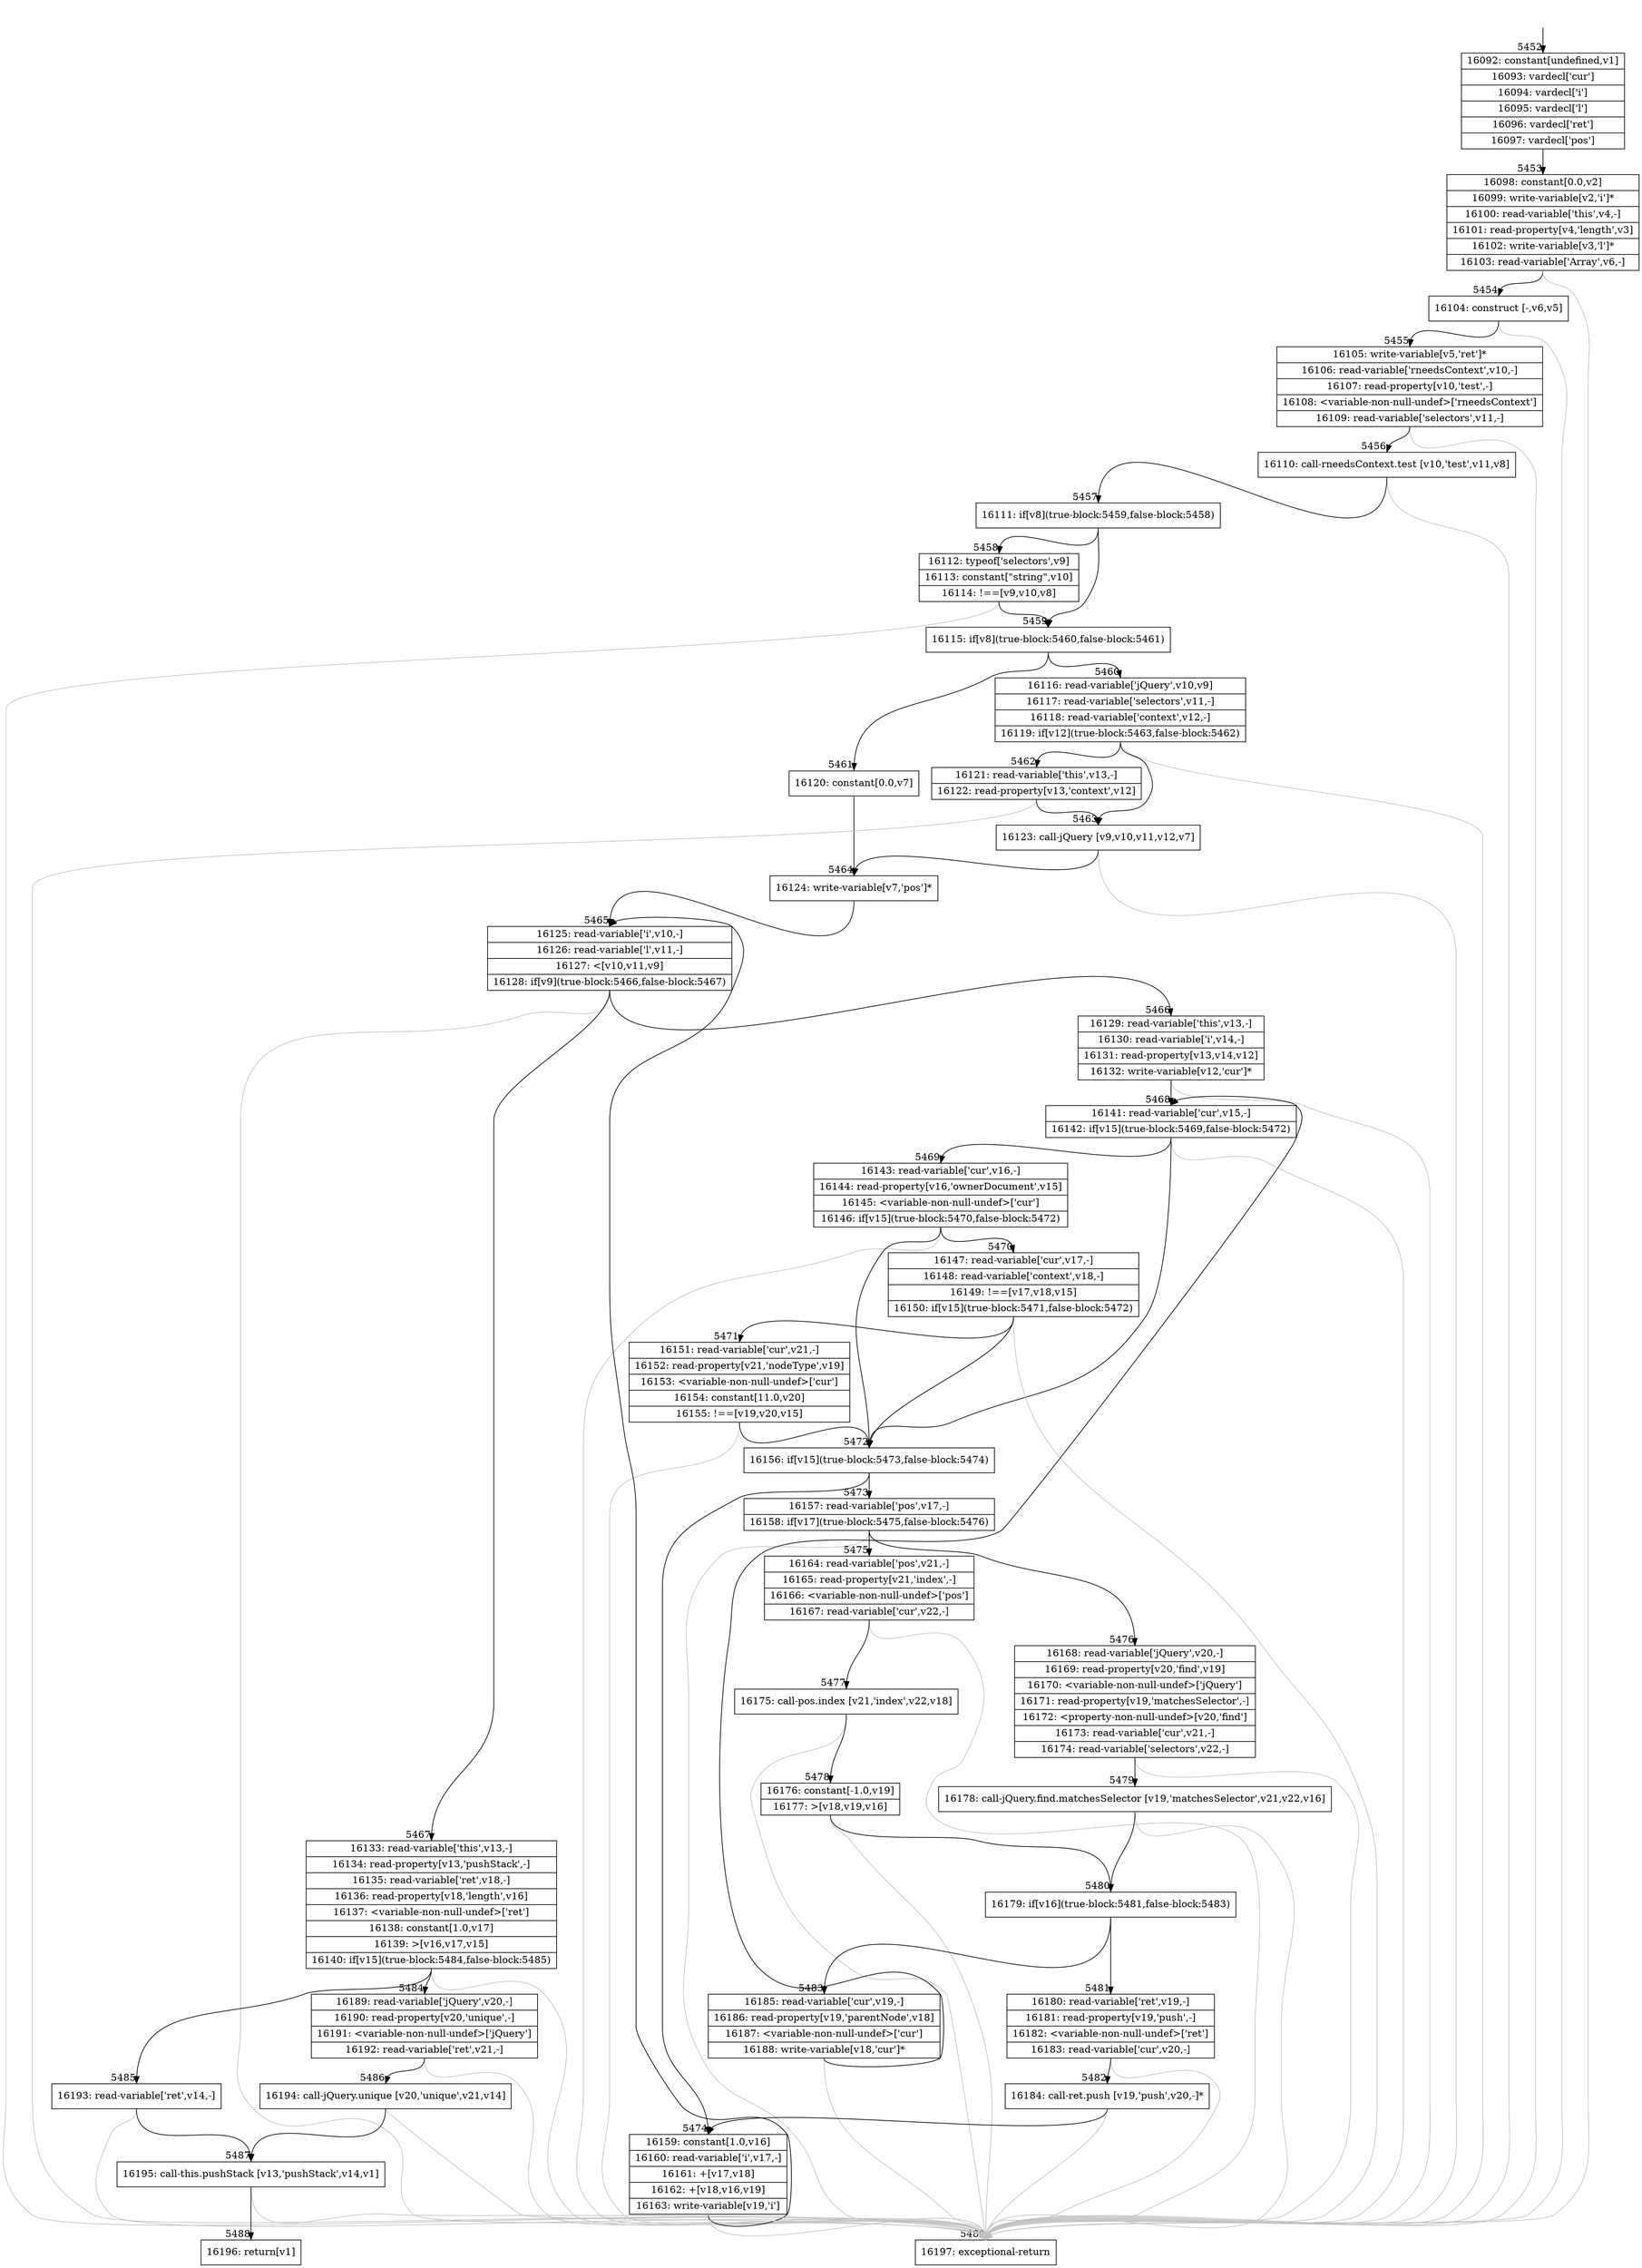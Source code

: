 digraph {
rankdir="TD"
BB_entry345[shape=none,label=""];
BB_entry345 -> BB5452 [tailport=s, headport=n, headlabel="    5452"]
BB5452 [shape=record label="{16092: constant[undefined,v1]|16093: vardecl['cur']|16094: vardecl['i']|16095: vardecl['l']|16096: vardecl['ret']|16097: vardecl['pos']}" ] 
BB5452 -> BB5453 [tailport=s, headport=n, headlabel="      5453"]
BB5453 [shape=record label="{16098: constant[0.0,v2]|16099: write-variable[v2,'i']*|16100: read-variable['this',v4,-]|16101: read-property[v4,'length',v3]|16102: write-variable[v3,'l']*|16103: read-variable['Array',v6,-]}" ] 
BB5453 -> BB5454 [tailport=s, headport=n, headlabel="      5454"]
BB5453 -> BB5489 [tailport=s, headport=n, color=gray, headlabel="      5489"]
BB5454 [shape=record label="{16104: construct [-,v6,v5]}" ] 
BB5454 -> BB5455 [tailport=s, headport=n, headlabel="      5455"]
BB5454 -> BB5489 [tailport=s, headport=n, color=gray]
BB5455 [shape=record label="{16105: write-variable[v5,'ret']*|16106: read-variable['rneedsContext',v10,-]|16107: read-property[v10,'test',-]|16108: \<variable-non-null-undef\>['rneedsContext']|16109: read-variable['selectors',v11,-]}" ] 
BB5455 -> BB5456 [tailport=s, headport=n, headlabel="      5456"]
BB5455 -> BB5489 [tailport=s, headport=n, color=gray]
BB5456 [shape=record label="{16110: call-rneedsContext.test [v10,'test',v11,v8]}" ] 
BB5456 -> BB5457 [tailport=s, headport=n, headlabel="      5457"]
BB5456 -> BB5489 [tailport=s, headport=n, color=gray]
BB5457 [shape=record label="{16111: if[v8](true-block:5459,false-block:5458)}" ] 
BB5457 -> BB5459 [tailport=s, headport=n, headlabel="      5459"]
BB5457 -> BB5458 [tailport=s, headport=n, headlabel="      5458"]
BB5458 [shape=record label="{16112: typeof['selectors',v9]|16113: constant[\"string\",v10]|16114: !==[v9,v10,v8]}" ] 
BB5458 -> BB5459 [tailport=s, headport=n]
BB5458 -> BB5489 [tailport=s, headport=n, color=gray]
BB5459 [shape=record label="{16115: if[v8](true-block:5460,false-block:5461)}" ] 
BB5459 -> BB5460 [tailport=s, headport=n, headlabel="      5460"]
BB5459 -> BB5461 [tailport=s, headport=n, headlabel="      5461"]
BB5460 [shape=record label="{16116: read-variable['jQuery',v10,v9]|16117: read-variable['selectors',v11,-]|16118: read-variable['context',v12,-]|16119: if[v12](true-block:5463,false-block:5462)}" ] 
BB5460 -> BB5463 [tailport=s, headport=n, headlabel="      5463"]
BB5460 -> BB5462 [tailport=s, headport=n, headlabel="      5462"]
BB5460 -> BB5489 [tailport=s, headport=n, color=gray]
BB5461 [shape=record label="{16120: constant[0.0,v7]}" ] 
BB5461 -> BB5464 [tailport=s, headport=n, headlabel="      5464"]
BB5462 [shape=record label="{16121: read-variable['this',v13,-]|16122: read-property[v13,'context',v12]}" ] 
BB5462 -> BB5463 [tailport=s, headport=n]
BB5462 -> BB5489 [tailport=s, headport=n, color=gray]
BB5463 [shape=record label="{16123: call-jQuery [v9,v10,v11,v12,v7]}" ] 
BB5463 -> BB5464 [tailport=s, headport=n]
BB5463 -> BB5489 [tailport=s, headport=n, color=gray]
BB5464 [shape=record label="{16124: write-variable[v7,'pos']*}" ] 
BB5464 -> BB5465 [tailport=s, headport=n, headlabel="      5465"]
BB5465 [shape=record label="{16125: read-variable['i',v10,-]|16126: read-variable['l',v11,-]|16127: \<[v10,v11,v9]|16128: if[v9](true-block:5466,false-block:5467)}" ] 
BB5465 -> BB5466 [tailport=s, headport=n, headlabel="      5466"]
BB5465 -> BB5467 [tailport=s, headport=n, headlabel="      5467"]
BB5465 -> BB5489 [tailport=s, headport=n, color=gray]
BB5466 [shape=record label="{16129: read-variable['this',v13,-]|16130: read-variable['i',v14,-]|16131: read-property[v13,v14,v12]|16132: write-variable[v12,'cur']*}" ] 
BB5466 -> BB5468 [tailport=s, headport=n, headlabel="      5468"]
BB5466 -> BB5489 [tailport=s, headport=n, color=gray]
BB5467 [shape=record label="{16133: read-variable['this',v13,-]|16134: read-property[v13,'pushStack',-]|16135: read-variable['ret',v18,-]|16136: read-property[v18,'length',v16]|16137: \<variable-non-null-undef\>['ret']|16138: constant[1.0,v17]|16139: \>[v16,v17,v15]|16140: if[v15](true-block:5484,false-block:5485)}" ] 
BB5467 -> BB5484 [tailport=s, headport=n, headlabel="      5484"]
BB5467 -> BB5485 [tailport=s, headport=n, headlabel="      5485"]
BB5467 -> BB5489 [tailport=s, headport=n, color=gray]
BB5468 [shape=record label="{16141: read-variable['cur',v15,-]|16142: if[v15](true-block:5469,false-block:5472)}" ] 
BB5468 -> BB5472 [tailport=s, headport=n, headlabel="      5472"]
BB5468 -> BB5469 [tailport=s, headport=n, headlabel="      5469"]
BB5468 -> BB5489 [tailport=s, headport=n, color=gray]
BB5469 [shape=record label="{16143: read-variable['cur',v16,-]|16144: read-property[v16,'ownerDocument',v15]|16145: \<variable-non-null-undef\>['cur']|16146: if[v15](true-block:5470,false-block:5472)}" ] 
BB5469 -> BB5472 [tailport=s, headport=n]
BB5469 -> BB5470 [tailport=s, headport=n, headlabel="      5470"]
BB5469 -> BB5489 [tailport=s, headport=n, color=gray]
BB5470 [shape=record label="{16147: read-variable['cur',v17,-]|16148: read-variable['context',v18,-]|16149: !==[v17,v18,v15]|16150: if[v15](true-block:5471,false-block:5472)}" ] 
BB5470 -> BB5472 [tailport=s, headport=n]
BB5470 -> BB5471 [tailport=s, headport=n, headlabel="      5471"]
BB5470 -> BB5489 [tailport=s, headport=n, color=gray]
BB5471 [shape=record label="{16151: read-variable['cur',v21,-]|16152: read-property[v21,'nodeType',v19]|16153: \<variable-non-null-undef\>['cur']|16154: constant[11.0,v20]|16155: !==[v19,v20,v15]}" ] 
BB5471 -> BB5472 [tailport=s, headport=n]
BB5471 -> BB5489 [tailport=s, headport=n, color=gray]
BB5472 [shape=record label="{16156: if[v15](true-block:5473,false-block:5474)}" ] 
BB5472 -> BB5473 [tailport=s, headport=n, headlabel="      5473"]
BB5472 -> BB5474 [tailport=s, headport=n, headlabel="      5474"]
BB5473 [shape=record label="{16157: read-variable['pos',v17,-]|16158: if[v17](true-block:5475,false-block:5476)}" ] 
BB5473 -> BB5475 [tailport=s, headport=n, headlabel="      5475"]
BB5473 -> BB5476 [tailport=s, headport=n, headlabel="      5476"]
BB5473 -> BB5489 [tailport=s, headport=n, color=gray]
BB5474 [shape=record label="{16159: constant[1.0,v16]|16160: read-variable['i',v17,-]|16161: +[v17,v18]|16162: +[v18,v16,v19]|16163: write-variable[v19,'i']}" ] 
BB5474 -> BB5465 [tailport=s, headport=n]
BB5474 -> BB5489 [tailport=s, headport=n, color=gray]
BB5475 [shape=record label="{16164: read-variable['pos',v21,-]|16165: read-property[v21,'index',-]|16166: \<variable-non-null-undef\>['pos']|16167: read-variable['cur',v22,-]}" ] 
BB5475 -> BB5477 [tailport=s, headport=n, headlabel="      5477"]
BB5475 -> BB5489 [tailport=s, headport=n, color=gray]
BB5476 [shape=record label="{16168: read-variable['jQuery',v20,-]|16169: read-property[v20,'find',v19]|16170: \<variable-non-null-undef\>['jQuery']|16171: read-property[v19,'matchesSelector',-]|16172: \<property-non-null-undef\>[v20,'find']|16173: read-variable['cur',v21,-]|16174: read-variable['selectors',v22,-]}" ] 
BB5476 -> BB5479 [tailport=s, headport=n, headlabel="      5479"]
BB5476 -> BB5489 [tailport=s, headport=n, color=gray]
BB5477 [shape=record label="{16175: call-pos.index [v21,'index',v22,v18]}" ] 
BB5477 -> BB5478 [tailport=s, headport=n, headlabel="      5478"]
BB5477 -> BB5489 [tailport=s, headport=n, color=gray]
BB5478 [shape=record label="{16176: constant[-1.0,v19]|16177: \>[v18,v19,v16]}" ] 
BB5478 -> BB5480 [tailport=s, headport=n, headlabel="      5480"]
BB5478 -> BB5489 [tailport=s, headport=n, color=gray]
BB5479 [shape=record label="{16178: call-jQuery.find.matchesSelector [v19,'matchesSelector',v21,v22,v16]}" ] 
BB5479 -> BB5480 [tailport=s, headport=n]
BB5479 -> BB5489 [tailport=s, headport=n, color=gray]
BB5480 [shape=record label="{16179: if[v16](true-block:5481,false-block:5483)}" ] 
BB5480 -> BB5481 [tailport=s, headport=n, headlabel="      5481"]
BB5480 -> BB5483 [tailport=s, headport=n, headlabel="      5483"]
BB5481 [shape=record label="{16180: read-variable['ret',v19,-]|16181: read-property[v19,'push',-]|16182: \<variable-non-null-undef\>['ret']|16183: read-variable['cur',v20,-]}" ] 
BB5481 -> BB5482 [tailport=s, headport=n, headlabel="      5482"]
BB5481 -> BB5489 [tailport=s, headport=n, color=gray]
BB5482 [shape=record label="{16184: call-ret.push [v19,'push',v20,-]*}" ] 
BB5482 -> BB5474 [tailport=s, headport=n]
BB5482 -> BB5489 [tailport=s, headport=n, color=gray]
BB5483 [shape=record label="{16185: read-variable['cur',v19,-]|16186: read-property[v19,'parentNode',v18]|16187: \<variable-non-null-undef\>['cur']|16188: write-variable[v18,'cur']*}" ] 
BB5483 -> BB5468 [tailport=s, headport=n]
BB5483 -> BB5489 [tailport=s, headport=n, color=gray]
BB5484 [shape=record label="{16189: read-variable['jQuery',v20,-]|16190: read-property[v20,'unique',-]|16191: \<variable-non-null-undef\>['jQuery']|16192: read-variable['ret',v21,-]}" ] 
BB5484 -> BB5486 [tailport=s, headport=n, headlabel="      5486"]
BB5484 -> BB5489 [tailport=s, headport=n, color=gray]
BB5485 [shape=record label="{16193: read-variable['ret',v14,-]}" ] 
BB5485 -> BB5487 [tailport=s, headport=n, headlabel="      5487"]
BB5485 -> BB5489 [tailport=s, headport=n, color=gray]
BB5486 [shape=record label="{16194: call-jQuery.unique [v20,'unique',v21,v14]}" ] 
BB5486 -> BB5487 [tailport=s, headport=n]
BB5486 -> BB5489 [tailport=s, headport=n, color=gray]
BB5487 [shape=record label="{16195: call-this.pushStack [v13,'pushStack',v14,v1]}" ] 
BB5487 -> BB5488 [tailport=s, headport=n, headlabel="      5488"]
BB5487 -> BB5489 [tailport=s, headport=n, color=gray]
BB5488 [shape=record label="{16196: return[v1]}" ] 
BB5489 [shape=record label="{16197: exceptional-return}" ] 
//#$~ 5639
}
